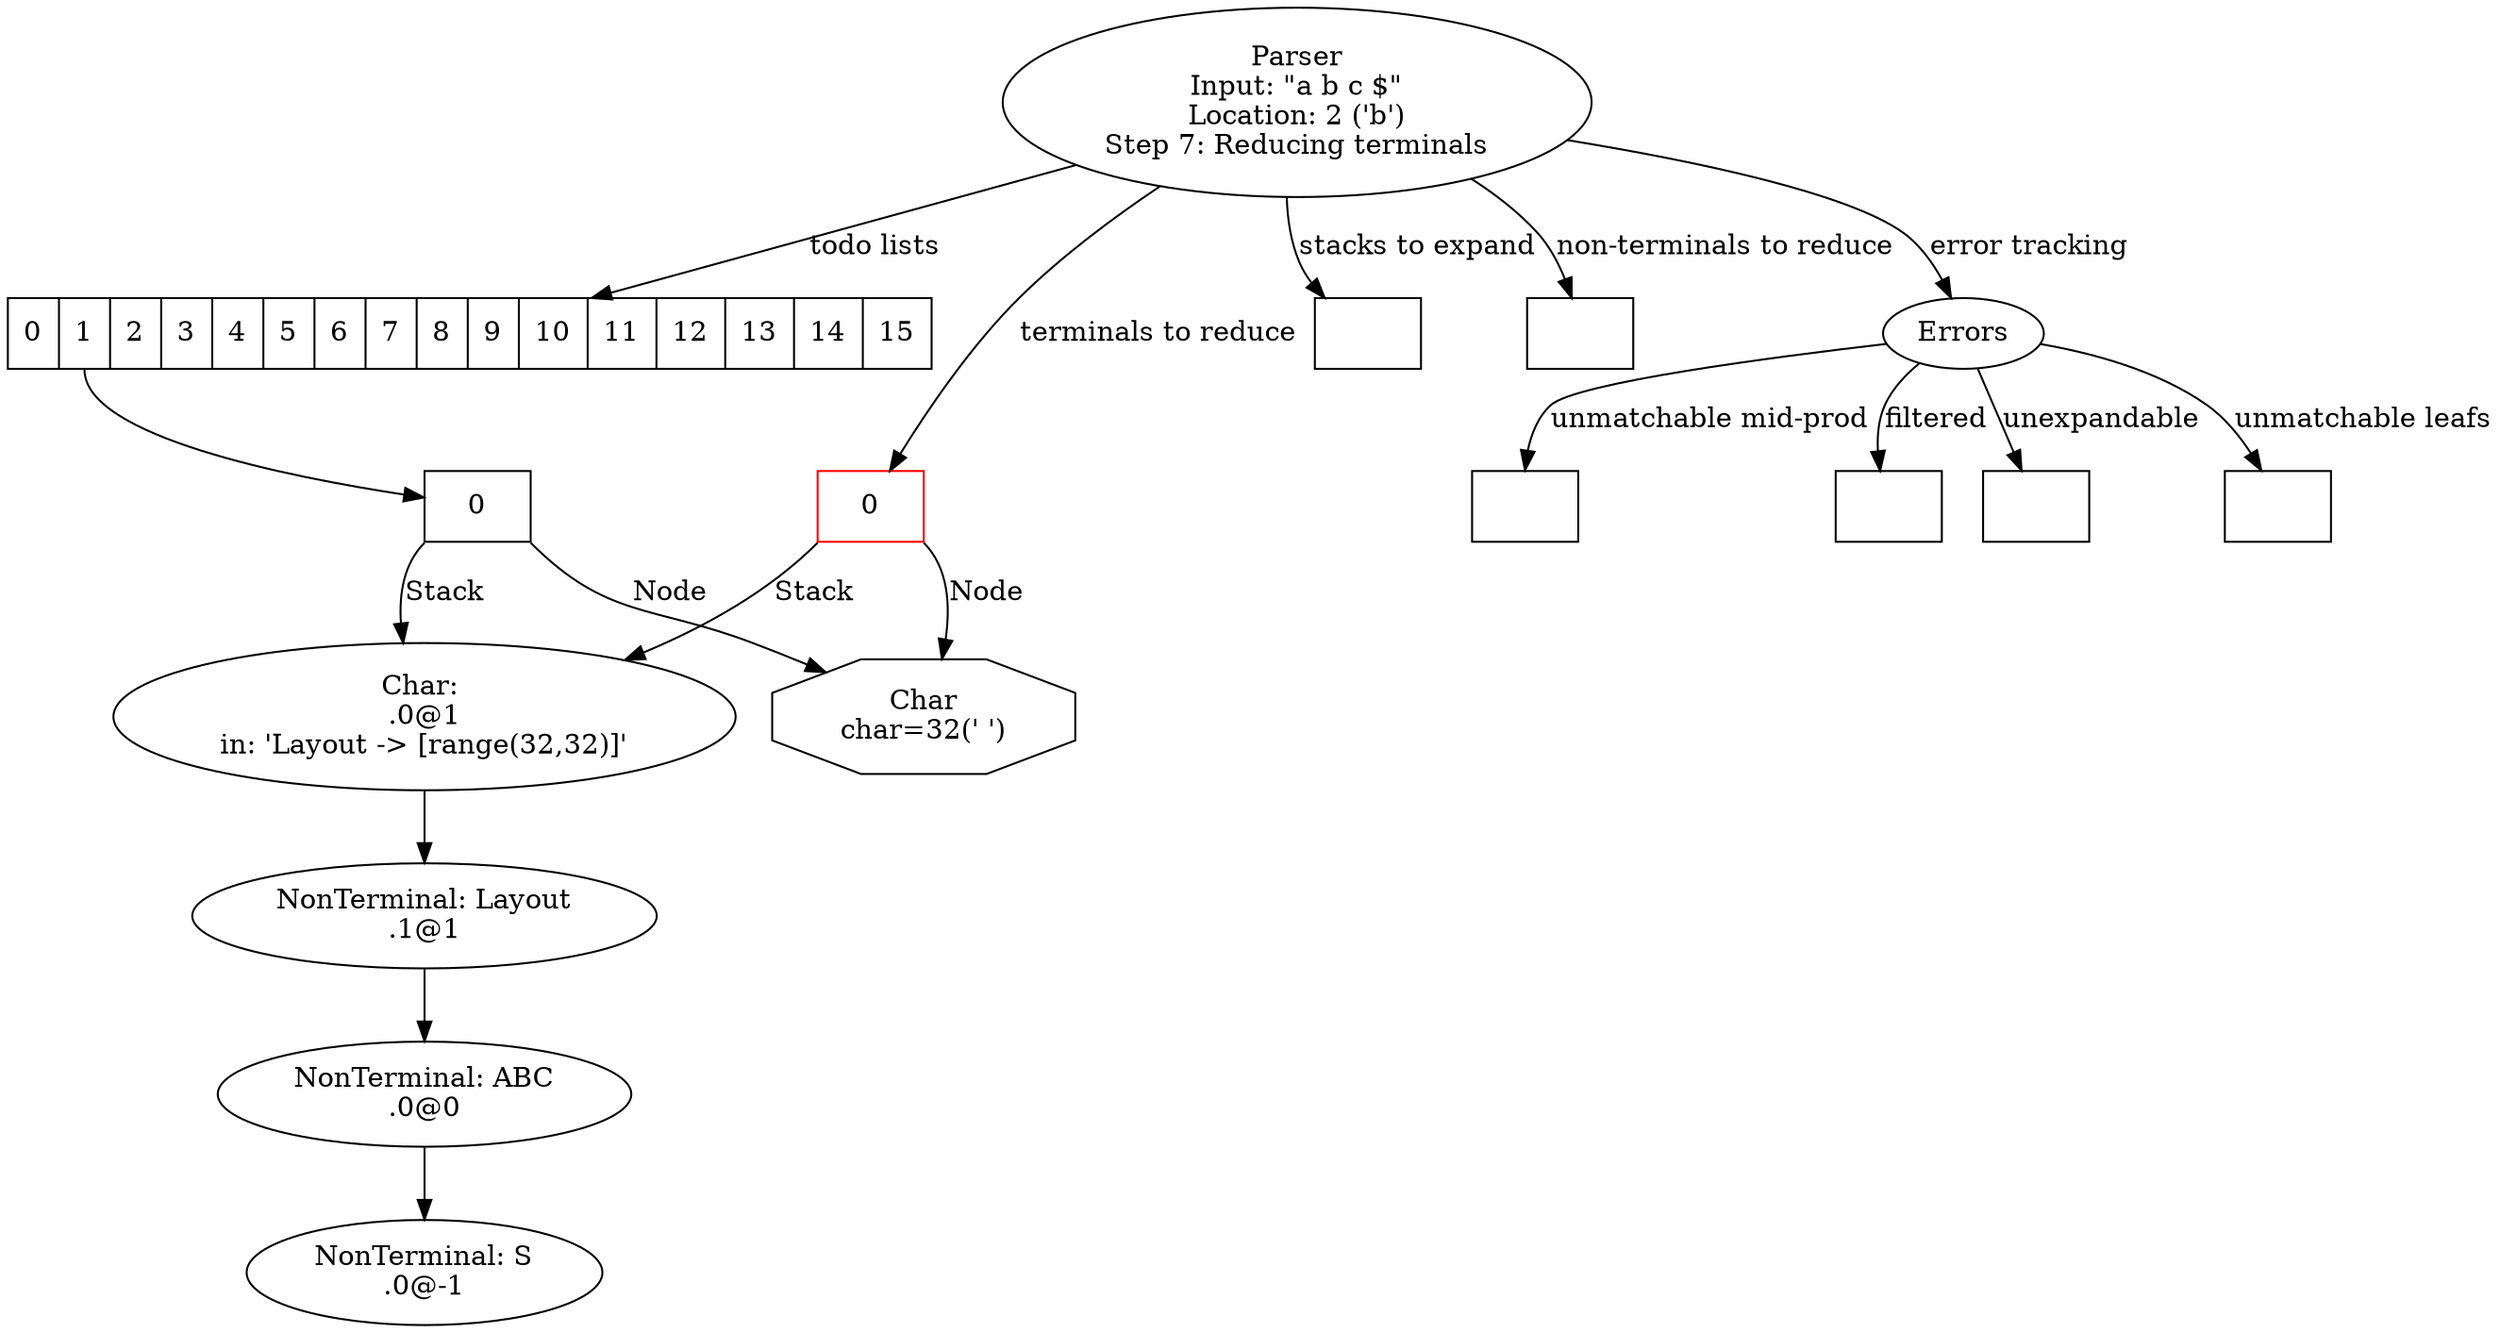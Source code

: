 digraph Parser {
"Parser"["label"="Parser\nInput: \"a b c $\"\nLocation: 2 ('b')\nStep 7: Reducing terminals"];
"todo-1"["label"="<0> 0", "shape"="record"];
"92"["label"="Char: \n.0@1\nin: 'Layout -> [range(32,32)]'"];
"56"["label"="NonTerminal: Layout\n.1@1"];
"35"["label"="NonTerminal: ABC\n.0@0"];
"-1"["label"="NonTerminal: S\n.0@-1"];
"35" -> "-1";
"56" -> "35";
"92" -> "56";
"todo-1":"0":sw -> "92"["label"="Stack"];
"1286868539"["shape"="octagon", "label"="Char\nchar=32(' ')"];
"todo-1":"0":se -> "1286868539"["label"="Node"];
"todoLists":"1" -> "todo-1";
"todoLists"["label"="<0> 0 | <1> 1 | <2> 2 | <3> 3 | <4> 4 | <5> 5 | <6> 6 | <7> 7 | <8> 8 | <9> 9 | <10> 10 | <11> 11 | <12> 12 | <13> 13 | <14> 14 | <15> 15", "shape"="record"];
"Parser" -> "todoLists"["label"="todo lists"];
"stacksToExpand"["label"="", "shape"="record"];
"Parser" -> "stacksToExpand"["label"="stacks to expand"];
"terminalsToReduce"["label"="<0> 0", "shape"="record", "color"="red"];
"terminalsToReduce":"0":sw -> "92"["label"="Stack"];
"1286868539"["shape"="octagon", "label"="Char\nchar=32(' ')"];
"terminalsToReduce":"0":se -> "1286868539"["label"="Node"];
"Parser" -> "terminalsToReduce"["label"="terminals to reduce"];
"nonTerminalsToReduce"["label"="", "shape"="record"];
"Parser" -> "nonTerminalsToReduce"["label"="non-terminals to reduce"];
"unexpandableNodes"["label"="", "shape"="record"];
"unmatchableLeafNodes"["label"="", "shape"="record"];
"unmatchableMidProductionNodes"["shape"="record", "label"=""];
"filteredNodes"["label"="", "shape"="record"];
"error"["label"="Errors"];
"Parser" -> "error"["label"="error tracking"];
"error" -> "unexpandableNodes"["label"="unexpandable"];
"error" -> "unmatchableLeafNodes"["label"="unmatchable leafs"];
"error" -> "unmatchableMidProductionNodes"["label"="unmatchable mid-prod"];
"error" -> "filteredNodes"["label"="filtered"];
}
